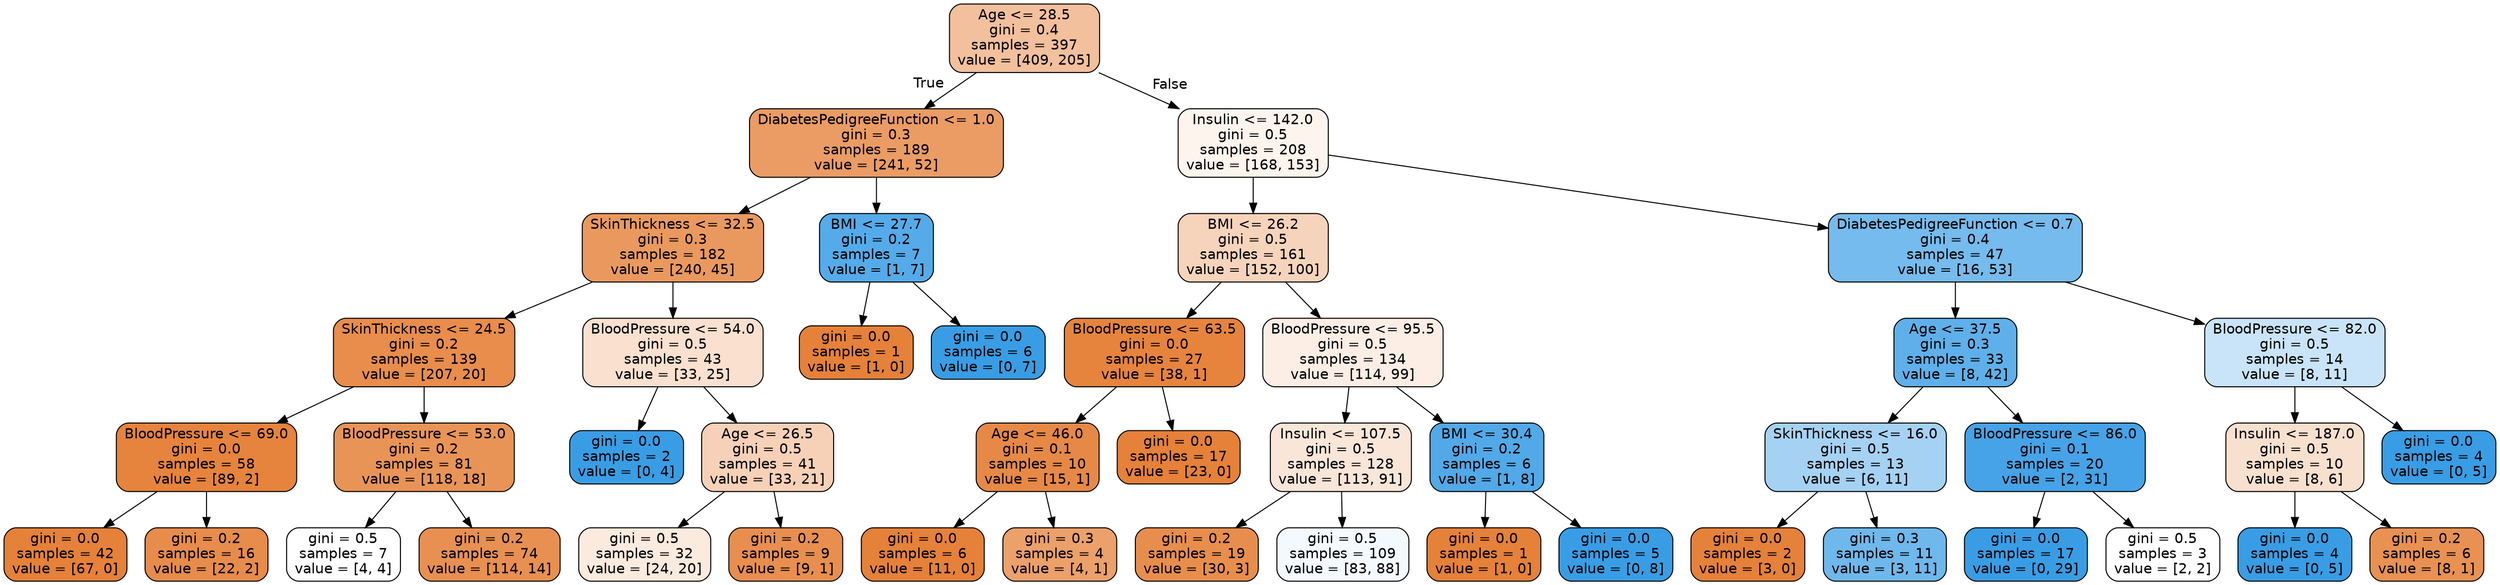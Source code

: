 digraph Tree {
node [shape=box, style="filled, rounded", color="black", fontname="helvetica"] ;
edge [fontname="helvetica"] ;
0 [label="Age <= 28.5\ngini = 0.4\nsamples = 397\nvalue = [409, 205]", fillcolor="#f2c09c"] ;
1 [label="DiabetesPedigreeFunction <= 1.0\ngini = 0.3\nsamples = 189\nvalue = [241, 52]", fillcolor="#eb9c64"] ;
0 -> 1 [labeldistance=2.5, labelangle=45, headlabel="True"] ;
2 [label="SkinThickness <= 32.5\ngini = 0.3\nsamples = 182\nvalue = [240, 45]", fillcolor="#ea995e"] ;
1 -> 2 ;
3 [label="SkinThickness <= 24.5\ngini = 0.2\nsamples = 139\nvalue = [207, 20]", fillcolor="#e88d4c"] ;
2 -> 3 ;
4 [label="BloodPressure <= 69.0\ngini = 0.0\nsamples = 58\nvalue = [89, 2]", fillcolor="#e6843d"] ;
3 -> 4 ;
5 [label="gini = 0.0\nsamples = 42\nvalue = [67, 0]", fillcolor="#e58139"] ;
4 -> 5 ;
6 [label="gini = 0.2\nsamples = 16\nvalue = [22, 2]", fillcolor="#e78c4b"] ;
4 -> 6 ;
7 [label="BloodPressure <= 53.0\ngini = 0.2\nsamples = 81\nvalue = [118, 18]", fillcolor="#e99457"] ;
3 -> 7 ;
8 [label="gini = 0.5\nsamples = 7\nvalue = [4, 4]", fillcolor="#ffffff"] ;
7 -> 8 ;
9 [label="gini = 0.2\nsamples = 74\nvalue = [114, 14]", fillcolor="#e89051"] ;
7 -> 9 ;
10 [label="BloodPressure <= 54.0\ngini = 0.5\nsamples = 43\nvalue = [33, 25]", fillcolor="#f9e0cf"] ;
2 -> 10 ;
11 [label="gini = 0.0\nsamples = 2\nvalue = [0, 4]", fillcolor="#399de5"] ;
10 -> 11 ;
12 [label="Age <= 26.5\ngini = 0.5\nsamples = 41\nvalue = [33, 21]", fillcolor="#f6d1b7"] ;
10 -> 12 ;
13 [label="gini = 0.5\nsamples = 32\nvalue = [24, 20]", fillcolor="#fbeade"] ;
12 -> 13 ;
14 [label="gini = 0.2\nsamples = 9\nvalue = [9, 1]", fillcolor="#e88f4f"] ;
12 -> 14 ;
15 [label="BMI <= 27.7\ngini = 0.2\nsamples = 7\nvalue = [1, 7]", fillcolor="#55abe9"] ;
1 -> 15 ;
16 [label="gini = 0.0\nsamples = 1\nvalue = [1, 0]", fillcolor="#e58139"] ;
15 -> 16 ;
17 [label="gini = 0.0\nsamples = 6\nvalue = [0, 7]", fillcolor="#399de5"] ;
15 -> 17 ;
18 [label="Insulin <= 142.0\ngini = 0.5\nsamples = 208\nvalue = [168, 153]", fillcolor="#fdf4ed"] ;
0 -> 18 [labeldistance=2.5, labelangle=-45, headlabel="False"] ;
19 [label="BMI <= 26.2\ngini = 0.5\nsamples = 161\nvalue = [152, 100]", fillcolor="#f6d4bb"] ;
18 -> 19 ;
20 [label="BloodPressure <= 63.5\ngini = 0.0\nsamples = 27\nvalue = [38, 1]", fillcolor="#e6843e"] ;
19 -> 20 ;
21 [label="Age <= 46.0\ngini = 0.1\nsamples = 10\nvalue = [15, 1]", fillcolor="#e78946"] ;
20 -> 21 ;
22 [label="gini = 0.0\nsamples = 6\nvalue = [11, 0]", fillcolor="#e58139"] ;
21 -> 22 ;
23 [label="gini = 0.3\nsamples = 4\nvalue = [4, 1]", fillcolor="#eca06a"] ;
21 -> 23 ;
24 [label="gini = 0.0\nsamples = 17\nvalue = [23, 0]", fillcolor="#e58139"] ;
20 -> 24 ;
25 [label="BloodPressure <= 95.5\ngini = 0.5\nsamples = 134\nvalue = [114, 99]", fillcolor="#fceee5"] ;
19 -> 25 ;
26 [label="Insulin <= 107.5\ngini = 0.5\nsamples = 128\nvalue = [113, 91]", fillcolor="#fae6d8"] ;
25 -> 26 ;
27 [label="gini = 0.2\nsamples = 19\nvalue = [30, 3]", fillcolor="#e88e4d"] ;
26 -> 27 ;
28 [label="gini = 0.5\nsamples = 109\nvalue = [83, 88]", fillcolor="#f4f9fe"] ;
26 -> 28 ;
29 [label="BMI <= 30.4\ngini = 0.2\nsamples = 6\nvalue = [1, 8]", fillcolor="#52a9e8"] ;
25 -> 29 ;
30 [label="gini = 0.0\nsamples = 1\nvalue = [1, 0]", fillcolor="#e58139"] ;
29 -> 30 ;
31 [label="gini = 0.0\nsamples = 5\nvalue = [0, 8]", fillcolor="#399de5"] ;
29 -> 31 ;
32 [label="DiabetesPedigreeFunction <= 0.7\ngini = 0.4\nsamples = 47\nvalue = [16, 53]", fillcolor="#75bbed"] ;
18 -> 32 ;
33 [label="Age <= 37.5\ngini = 0.3\nsamples = 33\nvalue = [8, 42]", fillcolor="#5fb0ea"] ;
32 -> 33 ;
34 [label="SkinThickness <= 16.0\ngini = 0.5\nsamples = 13\nvalue = [6, 11]", fillcolor="#a5d2f3"] ;
33 -> 34 ;
35 [label="gini = 0.0\nsamples = 2\nvalue = [3, 0]", fillcolor="#e58139"] ;
34 -> 35 ;
36 [label="gini = 0.3\nsamples = 11\nvalue = [3, 11]", fillcolor="#6fb8ec"] ;
34 -> 36 ;
37 [label="BloodPressure <= 86.0\ngini = 0.1\nsamples = 20\nvalue = [2, 31]", fillcolor="#46a3e7"] ;
33 -> 37 ;
38 [label="gini = 0.0\nsamples = 17\nvalue = [0, 29]", fillcolor="#399de5"] ;
37 -> 38 ;
39 [label="gini = 0.5\nsamples = 3\nvalue = [2, 2]", fillcolor="#ffffff"] ;
37 -> 39 ;
40 [label="BloodPressure <= 82.0\ngini = 0.5\nsamples = 14\nvalue = [8, 11]", fillcolor="#c9e4f8"] ;
32 -> 40 ;
41 [label="Insulin <= 187.0\ngini = 0.5\nsamples = 10\nvalue = [8, 6]", fillcolor="#f8e0ce"] ;
40 -> 41 ;
42 [label="gini = 0.0\nsamples = 4\nvalue = [0, 5]", fillcolor="#399de5"] ;
41 -> 42 ;
43 [label="gini = 0.2\nsamples = 6\nvalue = [8, 1]", fillcolor="#e89152"] ;
41 -> 43 ;
44 [label="gini = 0.0\nsamples = 4\nvalue = [0, 5]", fillcolor="#399de5"] ;
40 -> 44 ;
}